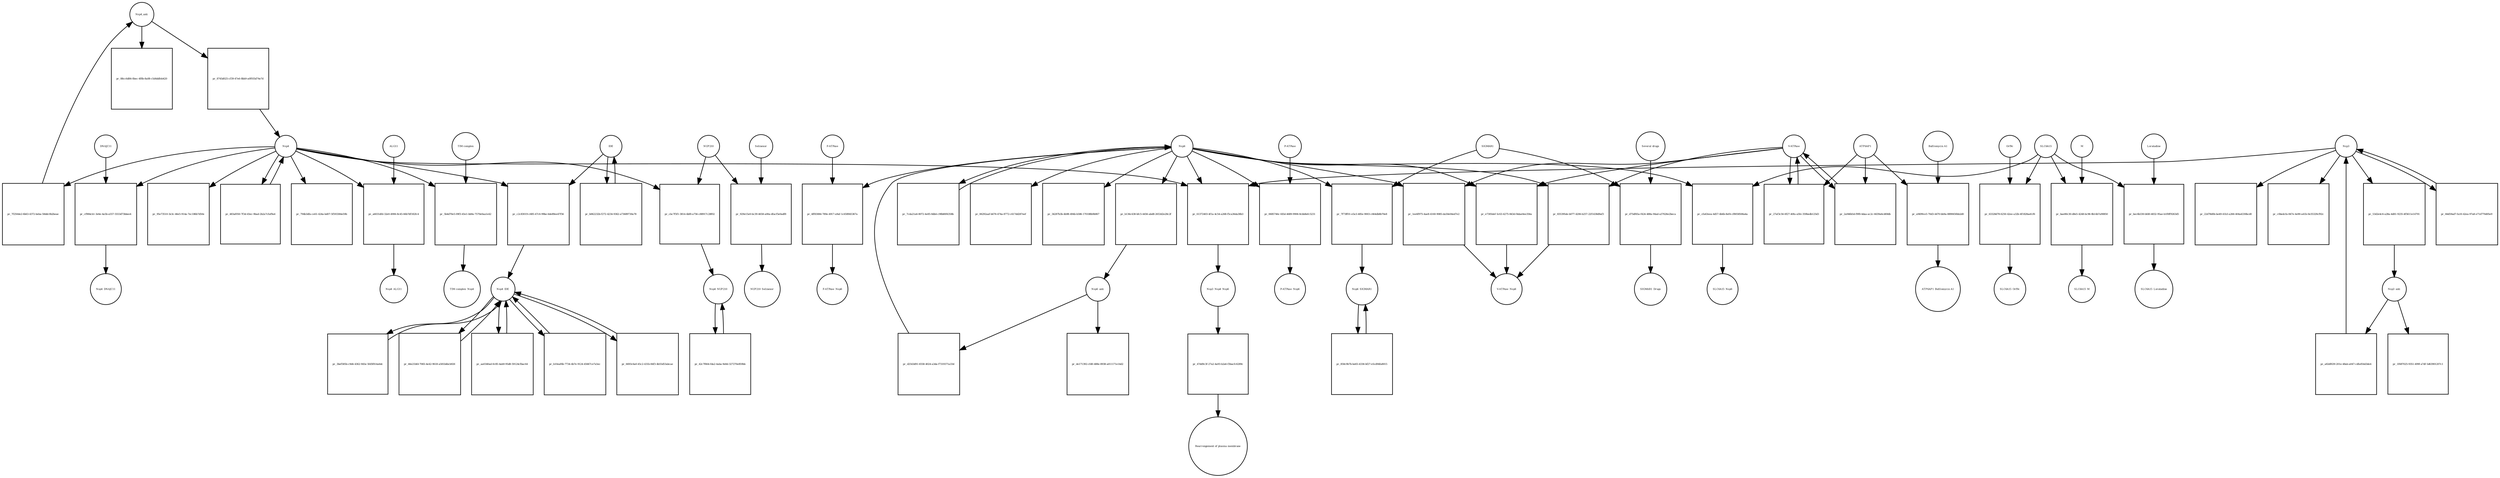 strict digraph  {
Nsp4_anti [annotation="", bipartite=0, cls="nucleic acid feature", fontsize=4, label=Nsp4_anti, shape=circle];
"pr_8745d025-cf39-47e6-8bb9-a0f935d74e7d" [annotation="", bipartite=1, cls=process, fontsize=4, label="pr_8745d025-cf39-47e6-8bb9-a0f935d74e7d", shape=square];
Nsp4 [annotation="", bipartite=0, cls=macromolecule, fontsize=4, label=Nsp4, shape=circle];
"pr_483af050-7f3d-45ec-9bad-2b2a7cfaf9a4" [annotation="", bipartite=1, cls=process, fontsize=4, label="pr_483af050-7f3d-45ec-9bad-2b2a7cfaf9a4", shape=square];
"pr_794b3dfa-ce61-424a-bd07-5f593384e59b" [annotation="", bipartite=1, cls=process, fontsize=4, label="pr_794b3dfa-ce61-424a-bd07-5f593384e59b", shape=square];
"pr_95e73510-3e3c-46e5-914a-7ec186b7d50e" [annotation="", bipartite=1, cls=process, fontsize=4, label="pr_95e73510-3e3c-46e5-914a-7ec186b7d50e", shape=square];
"pr_c2c83019-c685-47c6-99be-6de89ee47f56" [annotation="", bipartite=1, cls=process, fontsize=4, label="pr_c2c83019-c685-47c6-99be-6de89ee47f56", shape=square];
IDE [annotation="", bipartite=0, cls=macromolecule, fontsize=4, label=IDE, shape=circle];
Nsp4_IDE [annotation="", bipartite=0, cls=complex, fontsize=4, label=Nsp4_IDE, shape=circle];
"pr_6693c6a0-45c2-431b-84f3-4b55d53abcae" [annotation="", bipartite=1, cls=process, fontsize=4, label="pr_6693c6a0-45c2-431b-84f3-4b55d53abcae", shape=square];
"pr_3bef585b-c9d4-4362-945e-5fd5f814a6dc" [annotation="", bipartite=1, cls=process, fontsize=4, label="pr_3bef585b-c9d4-4362-945e-5fd5f814a6dc", shape=square];
"pr_cbc7f5f1-3814-4bf8-a756-c88917c28f02" [annotation="", bipartite=1, cls=process, fontsize=4, label="pr_cbc7f5f1-3814-4bf8-a756-c88917c28f02", shape=square];
NUP210 [annotation="", bipartite=0, cls=macromolecule, fontsize=4, label=NUP210, shape=circle];
Nsp4_NUP210 [annotation="", bipartite=0, cls=complex, fontsize=4, label=Nsp4_NUP210, shape=circle];
"pr_46e21bfd-7065-4e42-9618-a581b4bcb926" [annotation="", bipartite=1, cls=process, fontsize=4, label="pr_46e21bfd-7065-4e42-9618-a581b4bcb926", shape=square];
"pr_aa0340ad-0c85-4ab9-95d8-59124cfbac64" [annotation="", bipartite=1, cls=process, fontsize=4, label="pr_aa0340ad-0c85-4ab9-95d8-59124cfbac64", shape=square];
"pr_b10eaf6b-7734-4b7e-9124-45667ce7a5ec" [annotation="", bipartite=1, cls=process, fontsize=4, label="pr_b10eaf6b-7734-4b7e-9124-45667ce7a5ec", shape=square];
"pr_cf984cb1-3e6e-4a5b-a557-5553d73bbee4" [annotation="", bipartite=1, cls=process, fontsize=4, label="pr_cf984cb1-3e6e-4a5b-a557-5553d73bbee4", shape=square];
DNAJC11 [annotation="", bipartite=0, cls=macromolecule, fontsize=4, label=DNAJC11, shape=circle];
Nsp4_DNAJC11 [annotation="", bipartite=0, cls=complex, fontsize=4, label=Nsp4_DNAJC11, shape=circle];
"pr_42c7f664-fda2-4aba-9e8d-327270e859bb" [annotation="", bipartite=1, cls=process, fontsize=4, label="pr_42c7f664-fda2-4aba-9e8d-327270e859bb", shape=square];
"pr_a6031dfd-32e0-4906-8c45-66b7df182fc4" [annotation="", bipartite=1, cls=process, fontsize=4, label="pr_a6031dfd-32e0-4906-8c45-66b7df182fc4", shape=square];
ALG11 [annotation="", bipartite=0, cls=macromolecule, fontsize=4, label=ALG11, shape=circle];
Nsp4_ALG11 [annotation="", bipartite=0, cls=complex, fontsize=4, label=Nsp4_ALG11, shape=circle];
"pr_7f250de2-6b63-4372-beba-58ddc0b2beae" [annotation="", bipartite=1, cls=process, fontsize=4, label="pr_7f250de2-6b63-4372-beba-58ddc0b2beae", shape=square];
"pr_88cc6d84-0bec-4f8b-8a08-c5d4ddfeb420" [annotation="", bipartite=1, cls=process, fontsize=4, label="pr_88cc6d84-0bec-4f8b-8a08-c5d4ddfeb420", shape=square];
Nsp6_anti [annotation="", bipartite=0, cls="nucleic acid feature", fontsize=4, label=Nsp6_anti, shape=circle];
"pr_d2543d91-6558-4024-a3da-f7319371a33d" [annotation="", bipartite=1, cls=process, fontsize=4, label="pr_d2543d91-6558-4024-a3da-f7319371a33d", shape=square];
Nsp6 [annotation="", bipartite=0, cls=macromolecule, fontsize=4, label=Nsp6, shape=circle];
"pr_7cda21a6-8072-4e85-8db4-c98b80f4358b" [annotation="", bipartite=1, cls=process, fontsize=4, label="pr_7cda21a6-8072-4e85-8db4-c98b80f4358b", shape=square];
"pr_06292aaf-b676-474a-8772-c617dd287eef" [annotation="", bipartite=1, cls=process, fontsize=4, label="pr_06292aaf-b676-474a-8772-c617dd287eef", shape=square];
"pr_34287b3b-4b98-494b-b586-170188b9b967" [annotation="", bipartite=1, cls=process, fontsize=4, label="pr_34287b3b-4b98-494b-b586-170188b9b967", shape=square];
"pr_4ff83084-789e-4917-a9af-1c658945367a" [annotation="", bipartite=1, cls=process, fontsize=4, label="pr_4ff83084-789e-4917-a9af-1c658945367a", shape=square];
"F-ATPase" [annotation="", bipartite=0, cls=complex, fontsize=4, label="F-ATPase", shape=circle];
"F-ATPase_Nsp6" [annotation="", bipartite=0, cls=complex, fontsize=4, label="F-ATPase_Nsp6", shape=circle];
"pr_0685746c-fd5d-4689-9906-8cbb8efc5231" [annotation="", bipartite=1, cls=process, fontsize=4, label="pr_0685746c-fd5d-4689-9906-8cbb8efc5231", shape=square];
"P-ATPase" [annotation="", bipartite=0, cls=complex, fontsize=4, label="P-ATPase", shape=circle];
"P-ATPase_Nsp6" [annotation="", bipartite=0, cls=complex, fontsize=4, label="P-ATPase_Nsp6", shape=circle];
"pr_7f73ff01-e5e3-485e-9003-c664db8b70e8" [annotation="", bipartite=1, cls=process, fontsize=4, label="pr_7f73ff01-e5e3-485e-9003-c664db8b70e8", shape=square];
SIGMAR1 [annotation="", bipartite=0, cls=macromolecule, fontsize=4, label=SIGMAR1, shape=circle];
Nsp6_SIGMAR1 [annotation="", bipartite=0, cls=complex, fontsize=4, label=Nsp6_SIGMAR1, shape=circle];
"pr_858c9b7b-be65-4336-bf27-e5cd94fa8015" [annotation="", bipartite=1, cls=process, fontsize=4, label="pr_858c9b7b-be65-4336-bf27-e5cd94fa8015", shape=square];
"pr_1ee6f975-4ae8-4160-9085-da50e04ed7e2" [annotation="", bipartite=1, cls=process, fontsize=4, label="pr_1ee6f975-4ae8-4160-9085-da50e04ed7e2", shape=square];
"V-ATPase" [annotation="", bipartite=0, cls=complex, fontsize=4, label="V-ATPase", shape=circle];
"V-ATPase_Nsp6" [annotation="", bipartite=0, cls=complex, fontsize=4, label="V-ATPase_Nsp6", shape=circle];
"pr_e7305def-5c63-4275-843d-f4dae0ee356a" [annotation="", bipartite=1, cls=process, fontsize=4, label="pr_e7305def-5c63-4275-843d-f4dae0ee356a", shape=square];
"pr_835395de-b077-4206-b257-22f1438d9af3" [annotation="", bipartite=1, cls=process, fontsize=4, label="pr_835395de-b077-4206-b257-22f1438d9af3", shape=square];
"pr_b136c438-bfc5-4456-abd8-2653d2e28c2f" [annotation="", bipartite=1, cls=process, fontsize=4, label="pr_b136c438-bfc5-4456-abd8-2653d2e28c2f", shape=square];
"pr_de171392-cfd0-488e-8938-a011171e14d2" [annotation="", bipartite=1, cls=process, fontsize=4, label="pr_de171392-cfd0-488e-8938-a011171e14d2", shape=square];
"pr_5b4d70e5-09f3-45e1-bb9a-7570e0aa1e42" [annotation="", bipartite=1, cls=process, fontsize=4, label="pr_5b4d70e5-09f3-45e1-bb9a-7570e0aa1e42", shape=square];
"TIM complex" [annotation="", bipartite=0, cls=complex, fontsize=4, label="TIM complex", shape=circle];
"TIM complex_Nsp4" [annotation="", bipartite=0, cls=complex, fontsize=4, label="TIM complex_Nsp4", shape=circle];
"pr_b062232b-f272-4234-9362-a73689730a78" [annotation="", bipartite=1, cls=process, fontsize=4, label="pr_b062232b-f272-4234-9362-a73689730a78", shape=square];
Nsp3_anti [annotation="", bipartite=0, cls="nucleic acid feature", fontsize=4, label=Nsp3_anti, shape=circle];
"pr_a82df639-201e-48ab-a047-cdfa054d3de4" [annotation="", bipartite=1, cls=process, fontsize=4, label="pr_a82df639-201e-48ab-a047-cdfa054d3de4", shape=square];
Nsp3 [annotation="", bipartite=0, cls=macromolecule, fontsize=4, label=Nsp3, shape=circle];
"pr_53d2e4c6-a28a-4d81-9235-4f5611e14701" [annotation="", bipartite=1, cls=process, fontsize=4, label="pr_53d2e4c6-a28a-4d81-9235-4f5611e14701", shape=square];
"pr_66d59ad7-fa10-42ea-97a8-e71d770d05e9" [annotation="", bipartite=1, cls=process, fontsize=4, label="pr_66d59ad7-fa10-42ea-97a8-e71d770d05e9", shape=square];
"pr_1f687025-9351-499f-a7df-5d63901207c1" [annotation="", bipartite=1, cls=process, fontsize=4, label="pr_1f687025-9351-499f-a7df-5d63901207c1", shape=square];
"pr_22d78d0b-be49-41b3-a266-404a4330bcd0" [annotation="", bipartite=1, cls=process, fontsize=4, label="pr_22d78d0b-be49-41b3-a266-404a4330bcd0", shape=square];
"pr_c0bedcfa-847e-4e90-a41b-0e35329cf92c" [annotation="", bipartite=1, cls=process, fontsize=4, label="pr_c0bedcfa-847e-4e90-a41b-0e35329cf92c", shape=square];
"pr_61372403-4f1a-4c54-a268-f5ca36da38b3" [annotation="", bipartite=1, cls=process, fontsize=4, label="pr_61372403-4f1a-4c54-a268-f5ca36da38b3", shape=square];
Nsp3_Nsp4_Nsp6 [annotation="", bipartite=0, cls=complex, fontsize=4, label=Nsp3_Nsp4_Nsp6, shape=circle];
"pr_47dd9c3f-27a2-4a93-b2a6-f3bacfc6289c" [annotation="", bipartite=1, cls=process, fontsize=4, label="pr_47dd9c3f-27a2-4a93-b2a6-f3bacfc6289c", shape=square];
"Rearrengement of plasma membrane" [annotation="", bipartite=0, cls=phenotype, fontsize=4, label="Rearrengement of plasma membrane", shape=circle];
"pr_929e15e0-bc39-4658-a00a-dfacf5e0adf8" [annotation="", bipartite=1, cls=process, fontsize=4, label="pr_929e15e0-bc39-4658-a00a-dfacf5e0adf8", shape=square];
Selinexor [annotation="", bipartite=0, cls="simple chemical", fontsize=4, label=Selinexor, shape=circle];
NUP210_Selinexor [annotation="", bipartite=0, cls=complex, fontsize=4, label=NUP210_Selinexor, shape=circle];
"pr_cfa63eea-4d57-4b6b-8ef4-cf8058506a4a" [annotation="", bipartite=1, cls=process, fontsize=4, label="pr_cfa63eea-4d57-4b6b-8ef4-cf8058506a4a", shape=square];
SLC6A15 [annotation="", bipartite=0, cls=macromolecule, fontsize=4, label=SLC6A15, shape=circle];
SLC6A15_Nsp6 [annotation="", bipartite=0, cls=complex, fontsize=4, label=SLC6A15_Nsp6, shape=circle];
"pr_63328d78-6250-42ee-a32b-4f1828aefcf6" [annotation="", bipartite=1, cls=process, fontsize=4, label="pr_63328d78-6250-42ee-a32b-4f1828aefcf6", shape=square];
Orf9c [annotation="", bipartite=0, cls=macromolecule, fontsize=4, label=Orf9c, shape=circle];
SLC6A15_Orf9c [annotation="", bipartite=0, cls=complex, fontsize=4, label=SLC6A15_Orf9c, shape=circle];
"pr_bae80c30-d8e5-4248-bc96-8b14b7a90850" [annotation="", bipartite=1, cls=process, fontsize=4, label="pr_bae80c30-d8e5-4248-bc96-8b14b7a90850", shape=square];
M [annotation="", bipartite=0, cls=macromolecule, fontsize=4, label=M, shape=circle];
SLC6A15_M [annotation="", bipartite=0, cls=complex, fontsize=4, label=SLC6A15_M, shape=circle];
"pr_bec6b330-bfd0-4832-95ae-b1f0ff9263d5" [annotation="", bipartite=1, cls=process, fontsize=4, label="pr_bec6b330-bfd0-4832-95ae-b1f0ff9263d5", shape=square];
Loratadine [annotation="", bipartite=0, cls="simple chemical", fontsize=4, label=Loratadine, shape=circle];
SLC6A15_Loratadine [annotation="", bipartite=0, cls=complex, fontsize=4, label=SLC6A15_Loratadine, shape=circle];
ATP6AP1 [annotation="", bipartite=0, cls=macromolecule, fontsize=4, label=ATP6AP1, shape=circle];
"pr_27af3c56-0f27-40fa-a5fe-359bedb125d3" [annotation="", bipartite=1, cls=process, fontsize=4, label="pr_27af3c56-0f27-40fa-a5fe-359bedb125d3", shape=square];
"pr_a9499ce5-70d3-4470-bb9a-8890650bb2d0" [annotation="", bipartite=1, cls=process, fontsize=4, label="pr_a9499ce5-70d3-4470-bb9a-8890650bb2d0", shape=square];
"Bafilomycin A1" [annotation="", bipartite=0, cls="simple chemical", fontsize=4, label="Bafilomycin A1", shape=circle];
"ATP6AP1_Bafilomycin A1" [annotation="", bipartite=0, cls=complex, fontsize=4, label="ATP6AP1_Bafilomycin A1", shape=circle];
"pr_2a946b5d-f9f8-4daa-ac2c-6639a6cd69db" [annotation="", bipartite=1, cls=process, fontsize=4, label="pr_2a946b5d-f9f8-4daa-ac2c-6639a6cd69db", shape=square];
"Several drugs" [annotation="", bipartite=0, cls="simple chemical", fontsize=4, label="Several drugs", shape=circle];
"pr_d75df65a-f424-488a-94ad-a37626e2beca" [annotation="", bipartite=1, cls=process, fontsize=4, label="pr_d75df65a-f424-488a-94ad-a37626e2beca", shape=square];
SIGMAR1_Drugs [annotation="", bipartite=0, cls=complex, fontsize=4, label=SIGMAR1_Drugs, shape=circle];
Nsp4_anti -> "pr_8745d025-cf39-47e6-8bb9-a0f935d74e7d"  [annotation="", interaction_type=consumption];
Nsp4_anti -> "pr_88cc6d84-0bec-4f8b-8a08-c5d4ddfeb420"  [annotation="", interaction_type=consumption];
"pr_8745d025-cf39-47e6-8bb9-a0f935d74e7d" -> Nsp4  [annotation="", interaction_type=production];
Nsp4 -> "pr_483af050-7f3d-45ec-9bad-2b2a7cfaf9a4"  [annotation="", interaction_type=consumption];
Nsp4 -> "pr_794b3dfa-ce61-424a-bd07-5f593384e59b"  [annotation="", interaction_type=consumption];
Nsp4 -> "pr_95e73510-3e3c-46e5-914a-7ec186b7d50e"  [annotation="", interaction_type=consumption];
Nsp4 -> "pr_c2c83019-c685-47c6-99be-6de89ee47f56"  [annotation="", interaction_type=consumption];
Nsp4 -> "pr_cbc7f5f1-3814-4bf8-a756-c88917c28f02"  [annotation="", interaction_type=consumption];
Nsp4 -> "pr_cf984cb1-3e6e-4a5b-a557-5553d73bbee4"  [annotation="", interaction_type=consumption];
Nsp4 -> "pr_a6031dfd-32e0-4906-8c45-66b7df182fc4"  [annotation="", interaction_type=consumption];
Nsp4 -> "pr_7f250de2-6b63-4372-beba-58ddc0b2beae"  [annotation="", interaction_type=consumption];
Nsp4 -> "pr_5b4d70e5-09f3-45e1-bb9a-7570e0aa1e42"  [annotation="", interaction_type=consumption];
Nsp4 -> "pr_61372403-4f1a-4c54-a268-f5ca36da38b3"  [annotation="", interaction_type=consumption];
"pr_483af050-7f3d-45ec-9bad-2b2a7cfaf9a4" -> Nsp4  [annotation="", interaction_type=production];
"pr_c2c83019-c685-47c6-99be-6de89ee47f56" -> Nsp4_IDE  [annotation="", interaction_type=production];
IDE -> "pr_c2c83019-c685-47c6-99be-6de89ee47f56"  [annotation="", interaction_type=consumption];
IDE -> "pr_b062232b-f272-4234-9362-a73689730a78"  [annotation="", interaction_type=consumption];
Nsp4_IDE -> "pr_6693c6a0-45c2-431b-84f3-4b55d53abcae"  [annotation="", interaction_type=consumption];
Nsp4_IDE -> "pr_3bef585b-c9d4-4362-945e-5fd5f814a6dc"  [annotation="", interaction_type=consumption];
Nsp4_IDE -> "pr_46e21bfd-7065-4e42-9618-a581b4bcb926"  [annotation="", interaction_type=consumption];
Nsp4_IDE -> "pr_aa0340ad-0c85-4ab9-95d8-59124cfbac64"  [annotation="", interaction_type=consumption];
Nsp4_IDE -> "pr_b10eaf6b-7734-4b7e-9124-45667ce7a5ec"  [annotation="", interaction_type=consumption];
"pr_6693c6a0-45c2-431b-84f3-4b55d53abcae" -> Nsp4_IDE  [annotation="", interaction_type=production];
"pr_3bef585b-c9d4-4362-945e-5fd5f814a6dc" -> Nsp4_IDE  [annotation="", interaction_type=production];
"pr_cbc7f5f1-3814-4bf8-a756-c88917c28f02" -> Nsp4_NUP210  [annotation="", interaction_type=production];
NUP210 -> "pr_cbc7f5f1-3814-4bf8-a756-c88917c28f02"  [annotation="", interaction_type=consumption];
NUP210 -> "pr_929e15e0-bc39-4658-a00a-dfacf5e0adf8"  [annotation="", interaction_type=consumption];
Nsp4_NUP210 -> "pr_42c7f664-fda2-4aba-9e8d-327270e859bb"  [annotation="", interaction_type=consumption];
"pr_46e21bfd-7065-4e42-9618-a581b4bcb926" -> Nsp4_IDE  [annotation="", interaction_type=production];
"pr_aa0340ad-0c85-4ab9-95d8-59124cfbac64" -> Nsp4_IDE  [annotation="", interaction_type=production];
"pr_b10eaf6b-7734-4b7e-9124-45667ce7a5ec" -> Nsp4_IDE  [annotation="", interaction_type=production];
"pr_cf984cb1-3e6e-4a5b-a557-5553d73bbee4" -> Nsp4_DNAJC11  [annotation="", interaction_type=production];
DNAJC11 -> "pr_cf984cb1-3e6e-4a5b-a557-5553d73bbee4"  [annotation="", interaction_type=consumption];
"pr_42c7f664-fda2-4aba-9e8d-327270e859bb" -> Nsp4_NUP210  [annotation="", interaction_type=production];
"pr_a6031dfd-32e0-4906-8c45-66b7df182fc4" -> Nsp4_ALG11  [annotation="", interaction_type=production];
ALG11 -> "pr_a6031dfd-32e0-4906-8c45-66b7df182fc4"  [annotation="", interaction_type=consumption];
"pr_7f250de2-6b63-4372-beba-58ddc0b2beae" -> Nsp4_anti  [annotation="", interaction_type=production];
Nsp6_anti -> "pr_d2543d91-6558-4024-a3da-f7319371a33d"  [annotation="", interaction_type=consumption];
Nsp6_anti -> "pr_de171392-cfd0-488e-8938-a011171e14d2"  [annotation="", interaction_type=consumption];
"pr_d2543d91-6558-4024-a3da-f7319371a33d" -> Nsp6  [annotation="", interaction_type=production];
Nsp6 -> "pr_7cda21a6-8072-4e85-8db4-c98b80f4358b"  [annotation="", interaction_type=consumption];
Nsp6 -> "pr_06292aaf-b676-474a-8772-c617dd287eef"  [annotation="", interaction_type=consumption];
Nsp6 -> "pr_34287b3b-4b98-494b-b586-170188b9b967"  [annotation="", interaction_type=consumption];
Nsp6 -> "pr_4ff83084-789e-4917-a9af-1c658945367a"  [annotation="", interaction_type=consumption];
Nsp6 -> "pr_0685746c-fd5d-4689-9906-8cbb8efc5231"  [annotation="", interaction_type=consumption];
Nsp6 -> "pr_7f73ff01-e5e3-485e-9003-c664db8b70e8"  [annotation="", interaction_type=consumption];
Nsp6 -> "pr_1ee6f975-4ae8-4160-9085-da50e04ed7e2"  [annotation="", interaction_type=consumption];
Nsp6 -> "pr_e7305def-5c63-4275-843d-f4dae0ee356a"  [annotation="", interaction_type=consumption];
Nsp6 -> "pr_835395de-b077-4206-b257-22f1438d9af3"  [annotation="", interaction_type=consumption];
Nsp6 -> "pr_b136c438-bfc5-4456-abd8-2653d2e28c2f"  [annotation="", interaction_type=consumption];
Nsp6 -> "pr_61372403-4f1a-4c54-a268-f5ca36da38b3"  [annotation="", interaction_type=consumption];
Nsp6 -> "pr_cfa63eea-4d57-4b6b-8ef4-cf8058506a4a"  [annotation="", interaction_type=consumption];
"pr_7cda21a6-8072-4e85-8db4-c98b80f4358b" -> Nsp6  [annotation="", interaction_type=production];
"pr_4ff83084-789e-4917-a9af-1c658945367a" -> "F-ATPase_Nsp6"  [annotation="", interaction_type=production];
"F-ATPase" -> "pr_4ff83084-789e-4917-a9af-1c658945367a"  [annotation="", interaction_type=consumption];
"pr_0685746c-fd5d-4689-9906-8cbb8efc5231" -> "P-ATPase_Nsp6"  [annotation="", interaction_type=production];
"P-ATPase" -> "pr_0685746c-fd5d-4689-9906-8cbb8efc5231"  [annotation="", interaction_type=consumption];
"pr_7f73ff01-e5e3-485e-9003-c664db8b70e8" -> Nsp6_SIGMAR1  [annotation="", interaction_type=production];
SIGMAR1 -> "pr_7f73ff01-e5e3-485e-9003-c664db8b70e8"  [annotation="", interaction_type=consumption];
SIGMAR1 -> "pr_d75df65a-f424-488a-94ad-a37626e2beca"  [annotation="", interaction_type=consumption];
Nsp6_SIGMAR1 -> "pr_858c9b7b-be65-4336-bf27-e5cd94fa8015"  [annotation="", interaction_type=consumption];
"pr_858c9b7b-be65-4336-bf27-e5cd94fa8015" -> Nsp6_SIGMAR1  [annotation="", interaction_type=production];
"pr_1ee6f975-4ae8-4160-9085-da50e04ed7e2" -> "V-ATPase_Nsp6"  [annotation="", interaction_type=production];
"V-ATPase" -> "pr_1ee6f975-4ae8-4160-9085-da50e04ed7e2"  [annotation="", interaction_type=consumption];
"V-ATPase" -> "pr_e7305def-5c63-4275-843d-f4dae0ee356a"  [annotation="", interaction_type=consumption];
"V-ATPase" -> "pr_835395de-b077-4206-b257-22f1438d9af3"  [annotation="", interaction_type=consumption];
"V-ATPase" -> "pr_27af3c56-0f27-40fa-a5fe-359bedb125d3"  [annotation="", interaction_type=consumption];
"V-ATPase" -> "pr_2a946b5d-f9f8-4daa-ac2c-6639a6cd69db"  [annotation="", interaction_type=consumption];
"pr_e7305def-5c63-4275-843d-f4dae0ee356a" -> "V-ATPase_Nsp6"  [annotation="", interaction_type=production];
"pr_835395de-b077-4206-b257-22f1438d9af3" -> "V-ATPase_Nsp6"  [annotation="", interaction_type=production];
"pr_b136c438-bfc5-4456-abd8-2653d2e28c2f" -> Nsp6_anti  [annotation="", interaction_type=production];
"pr_5b4d70e5-09f3-45e1-bb9a-7570e0aa1e42" -> "TIM complex_Nsp4"  [annotation="", interaction_type=production];
"TIM complex" -> "pr_5b4d70e5-09f3-45e1-bb9a-7570e0aa1e42"  [annotation="", interaction_type=consumption];
"pr_b062232b-f272-4234-9362-a73689730a78" -> IDE  [annotation="", interaction_type=production];
Nsp3_anti -> "pr_a82df639-201e-48ab-a047-cdfa054d3de4"  [annotation="", interaction_type=consumption];
Nsp3_anti -> "pr_1f687025-9351-499f-a7df-5d63901207c1"  [annotation="", interaction_type=consumption];
"pr_a82df639-201e-48ab-a047-cdfa054d3de4" -> Nsp3  [annotation="", interaction_type=production];
Nsp3 -> "pr_53d2e4c6-a28a-4d81-9235-4f5611e14701"  [annotation="", interaction_type=consumption];
Nsp3 -> "pr_66d59ad7-fa10-42ea-97a8-e71d770d05e9"  [annotation="", interaction_type=consumption];
Nsp3 -> "pr_22d78d0b-be49-41b3-a266-404a4330bcd0"  [annotation="", interaction_type=consumption];
Nsp3 -> "pr_c0bedcfa-847e-4e90-a41b-0e35329cf92c"  [annotation="", interaction_type=consumption];
Nsp3 -> "pr_61372403-4f1a-4c54-a268-f5ca36da38b3"  [annotation="", interaction_type=consumption];
"pr_53d2e4c6-a28a-4d81-9235-4f5611e14701" -> Nsp3_anti  [annotation="", interaction_type=production];
"pr_66d59ad7-fa10-42ea-97a8-e71d770d05e9" -> Nsp3  [annotation="", interaction_type=production];
"pr_61372403-4f1a-4c54-a268-f5ca36da38b3" -> Nsp3_Nsp4_Nsp6  [annotation="", interaction_type=production];
Nsp3_Nsp4_Nsp6 -> "pr_47dd9c3f-27a2-4a93-b2a6-f3bacfc6289c"  [annotation="", interaction_type=consumption];
"pr_47dd9c3f-27a2-4a93-b2a6-f3bacfc6289c" -> "Rearrengement of plasma membrane"  [annotation="", interaction_type=production];
"pr_929e15e0-bc39-4658-a00a-dfacf5e0adf8" -> NUP210_Selinexor  [annotation="", interaction_type=production];
Selinexor -> "pr_929e15e0-bc39-4658-a00a-dfacf5e0adf8"  [annotation="", interaction_type=consumption];
"pr_cfa63eea-4d57-4b6b-8ef4-cf8058506a4a" -> SLC6A15_Nsp6  [annotation="", interaction_type=production];
SLC6A15 -> "pr_cfa63eea-4d57-4b6b-8ef4-cf8058506a4a"  [annotation="", interaction_type=consumption];
SLC6A15 -> "pr_63328d78-6250-42ee-a32b-4f1828aefcf6"  [annotation="", interaction_type=consumption];
SLC6A15 -> "pr_bae80c30-d8e5-4248-bc96-8b14b7a90850"  [annotation="", interaction_type=consumption];
SLC6A15 -> "pr_bec6b330-bfd0-4832-95ae-b1f0ff9263d5"  [annotation="", interaction_type=consumption];
"pr_63328d78-6250-42ee-a32b-4f1828aefcf6" -> SLC6A15_Orf9c  [annotation="", interaction_type=production];
Orf9c -> "pr_63328d78-6250-42ee-a32b-4f1828aefcf6"  [annotation="", interaction_type=consumption];
"pr_bae80c30-d8e5-4248-bc96-8b14b7a90850" -> SLC6A15_M  [annotation="", interaction_type=production];
M -> "pr_bae80c30-d8e5-4248-bc96-8b14b7a90850"  [annotation="", interaction_type=consumption];
"pr_bec6b330-bfd0-4832-95ae-b1f0ff9263d5" -> SLC6A15_Loratadine  [annotation="", interaction_type=production];
Loratadine -> "pr_bec6b330-bfd0-4832-95ae-b1f0ff9263d5"  [annotation="", interaction_type=consumption];
ATP6AP1 -> "pr_27af3c56-0f27-40fa-a5fe-359bedb125d3"  [annotation="", interaction_type=consumption];
ATP6AP1 -> "pr_a9499ce5-70d3-4470-bb9a-8890650bb2d0"  [annotation="", interaction_type=consumption];
ATP6AP1 -> "pr_2a946b5d-f9f8-4daa-ac2c-6639a6cd69db"  [annotation="", interaction_type=consumption];
"pr_27af3c56-0f27-40fa-a5fe-359bedb125d3" -> "V-ATPase"  [annotation="", interaction_type=production];
"pr_a9499ce5-70d3-4470-bb9a-8890650bb2d0" -> "ATP6AP1_Bafilomycin A1"  [annotation="", interaction_type=production];
"Bafilomycin A1" -> "pr_a9499ce5-70d3-4470-bb9a-8890650bb2d0"  [annotation="", interaction_type=consumption];
"pr_2a946b5d-f9f8-4daa-ac2c-6639a6cd69db" -> "V-ATPase"  [annotation="", interaction_type=production];
"Several drugs" -> "pr_d75df65a-f424-488a-94ad-a37626e2beca"  [annotation="", interaction_type=consumption];
"pr_d75df65a-f424-488a-94ad-a37626e2beca" -> SIGMAR1_Drugs  [annotation="", interaction_type=production];
}
